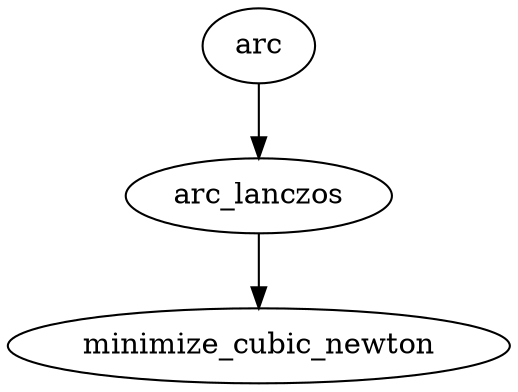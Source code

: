 /* Created by mdot for Matlab */
digraph m2html {
  arc -> arc_lanczos;
  arc_lanczos -> minimize_cubic_newton;

  arc [URL="arc.html"];
  arc_lanczos [URL="arc_lanczos.html"];
  minimize_cubic_newton [URL="minimize_cubic_newton.html"];
}